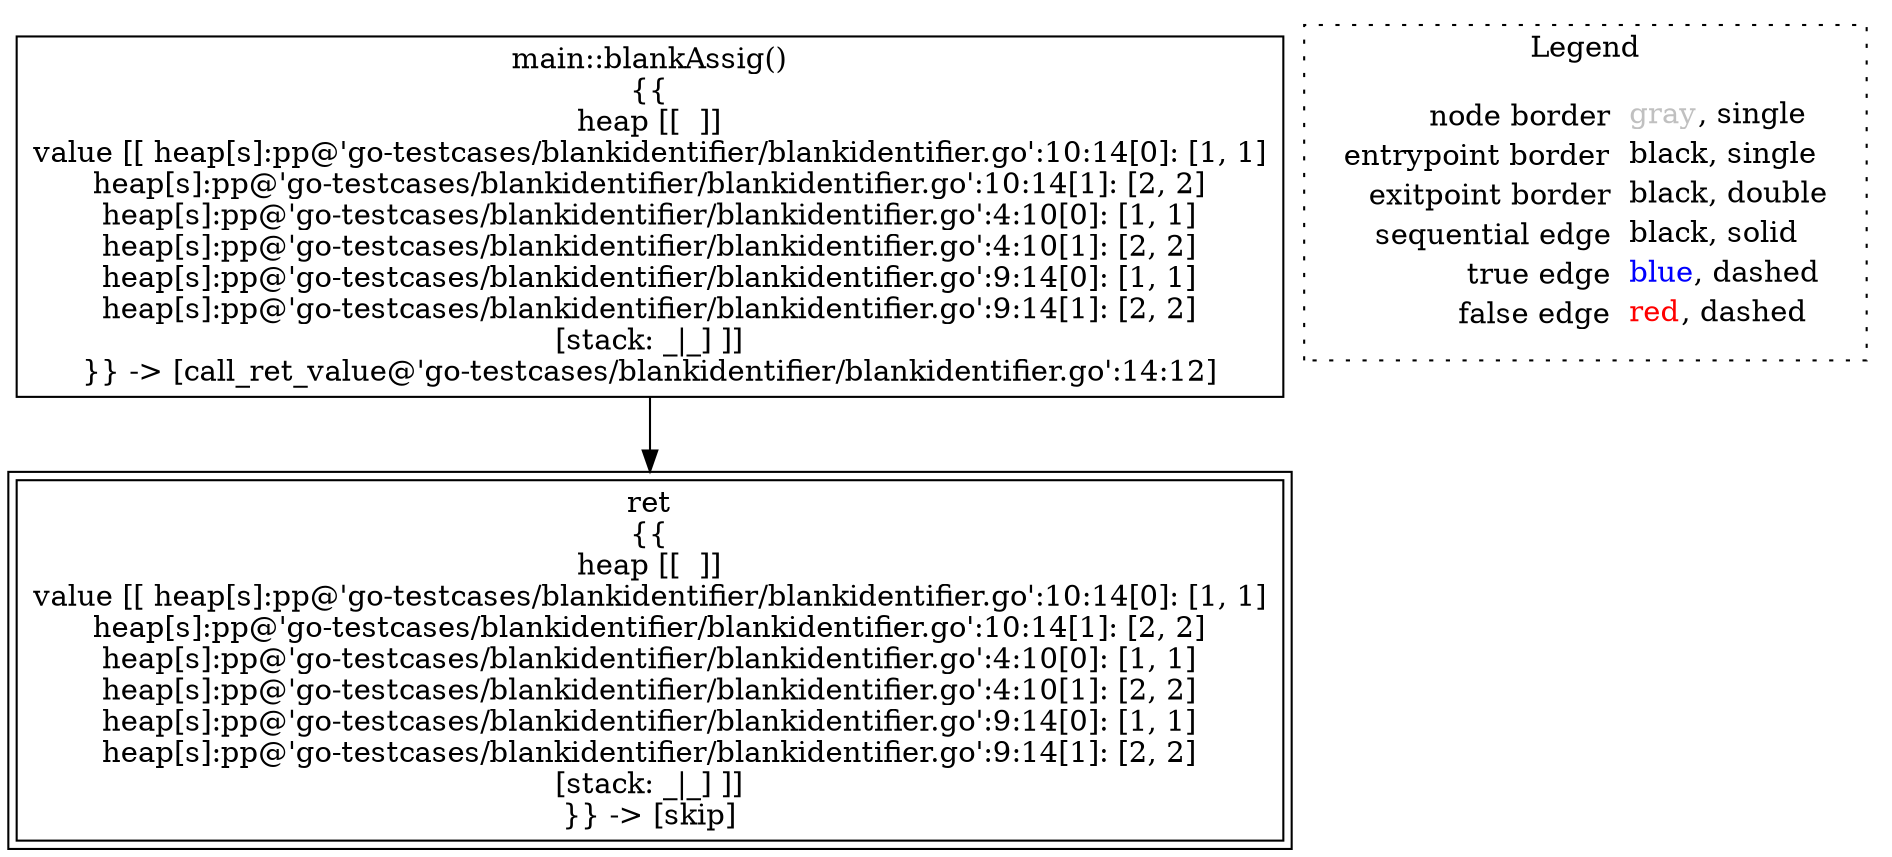 digraph {
	"node0" [shape="rect",color="black",label=<main::blankAssig()<BR/>{{<BR/>heap [[  ]]<BR/>value [[ heap[s]:pp@'go-testcases/blankidentifier/blankidentifier.go':10:14[0]: [1, 1]<BR/>heap[s]:pp@'go-testcases/blankidentifier/blankidentifier.go':10:14[1]: [2, 2]<BR/>heap[s]:pp@'go-testcases/blankidentifier/blankidentifier.go':4:10[0]: [1, 1]<BR/>heap[s]:pp@'go-testcases/blankidentifier/blankidentifier.go':4:10[1]: [2, 2]<BR/>heap[s]:pp@'go-testcases/blankidentifier/blankidentifier.go':9:14[0]: [1, 1]<BR/>heap[s]:pp@'go-testcases/blankidentifier/blankidentifier.go':9:14[1]: [2, 2]<BR/>[stack: _|_] ]]<BR/>}} -&gt; [call_ret_value@'go-testcases/blankidentifier/blankidentifier.go':14:12]>];
	"node1" [shape="rect",color="black",peripheries="2",label=<ret<BR/>{{<BR/>heap [[  ]]<BR/>value [[ heap[s]:pp@'go-testcases/blankidentifier/blankidentifier.go':10:14[0]: [1, 1]<BR/>heap[s]:pp@'go-testcases/blankidentifier/blankidentifier.go':10:14[1]: [2, 2]<BR/>heap[s]:pp@'go-testcases/blankidentifier/blankidentifier.go':4:10[0]: [1, 1]<BR/>heap[s]:pp@'go-testcases/blankidentifier/blankidentifier.go':4:10[1]: [2, 2]<BR/>heap[s]:pp@'go-testcases/blankidentifier/blankidentifier.go':9:14[0]: [1, 1]<BR/>heap[s]:pp@'go-testcases/blankidentifier/blankidentifier.go':9:14[1]: [2, 2]<BR/>[stack: _|_] ]]<BR/>}} -&gt; [skip]>];
	"node0" -> "node1" [color="black"];
subgraph cluster_legend {
	label="Legend";
	style=dotted;
	node [shape=plaintext];
	"legend" [label=<<table border="0" cellpadding="2" cellspacing="0" cellborder="0"><tr><td align="right">node border&nbsp;</td><td align="left"><font color="gray">gray</font>, single</td></tr><tr><td align="right">entrypoint border&nbsp;</td><td align="left"><font color="black">black</font>, single</td></tr><tr><td align="right">exitpoint border&nbsp;</td><td align="left"><font color="black">black</font>, double</td></tr><tr><td align="right">sequential edge&nbsp;</td><td align="left"><font color="black">black</font>, solid</td></tr><tr><td align="right">true edge&nbsp;</td><td align="left"><font color="blue">blue</font>, dashed</td></tr><tr><td align="right">false edge&nbsp;</td><td align="left"><font color="red">red</font>, dashed</td></tr></table>>];
}

}
